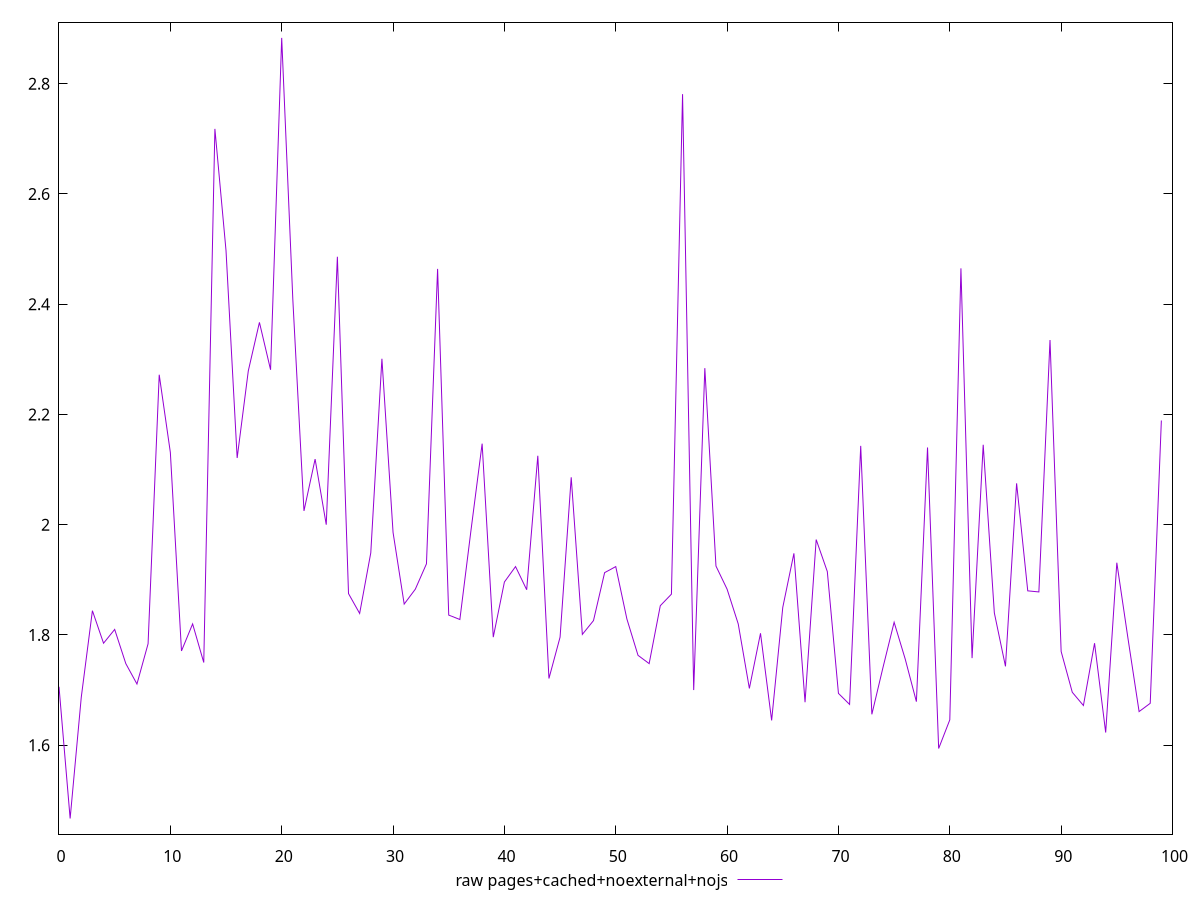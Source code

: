 $_rawPagesCachedNoexternalNojs <<EOF
1.706
1.467
1.687
1.8439999999999999
1.7850000000000001
1.8099999999999998
1.748
1.711
1.7839999999999998
2.2720000000000002
2.131
1.771
1.8199999999999998
1.75
2.718
2.497
2.121
2.279
2.367
2.281
2.883
2.408
2.025
2.1189999999999998
2
2.4859999999999998
1.8749999999999998
1.839
1.9489999999999998
2.301
1.986
1.856
1.8829999999999998
1.9289999999999998
2.464
1.836
1.828
1.9899999999999998
2.147
1.7959999999999998
1.896
1.924
1.8820000000000001
2.125
1.7209999999999999
1.796
2.0860000000000003
1.8009999999999997
1.826
1.9130000000000003
1.9240000000000002
1.829
1.763
1.748
1.8530000000000002
1.8739999999999999
2.781
1.7000000000000002
2.284
1.9249999999999998
1.8829999999999998
1.8199999999999998
1.703
1.8029999999999997
1.645
1.8499999999999999
1.948
1.6780000000000002
1.9729999999999999
1.915
1.6940000000000002
1.6739999999999997
2.143
1.656
1.7409999999999999
1.823
1.756
1.679
2.14
1.594
1.646
2.465
1.7579999999999998
2.145
1.84
1.7429999999999999
2.075
1.88
1.878
2.335
1.77
1.6959999999999997
1.672
1.7849999999999997
1.623
1.9309999999999998
1.794
1.661
1.6759999999999997
2.189
EOF
set key outside below
set terminal pngcairo
set output "report_00005_2020-11-02T22-26-11.212Z/server-response-time/pages+cached+noexternal+nojs//raw.png"
set yrange [1.4386800000000002:2.91132]
plot $_rawPagesCachedNoexternalNojs title "raw pages+cached+noexternal+nojs" with line ,